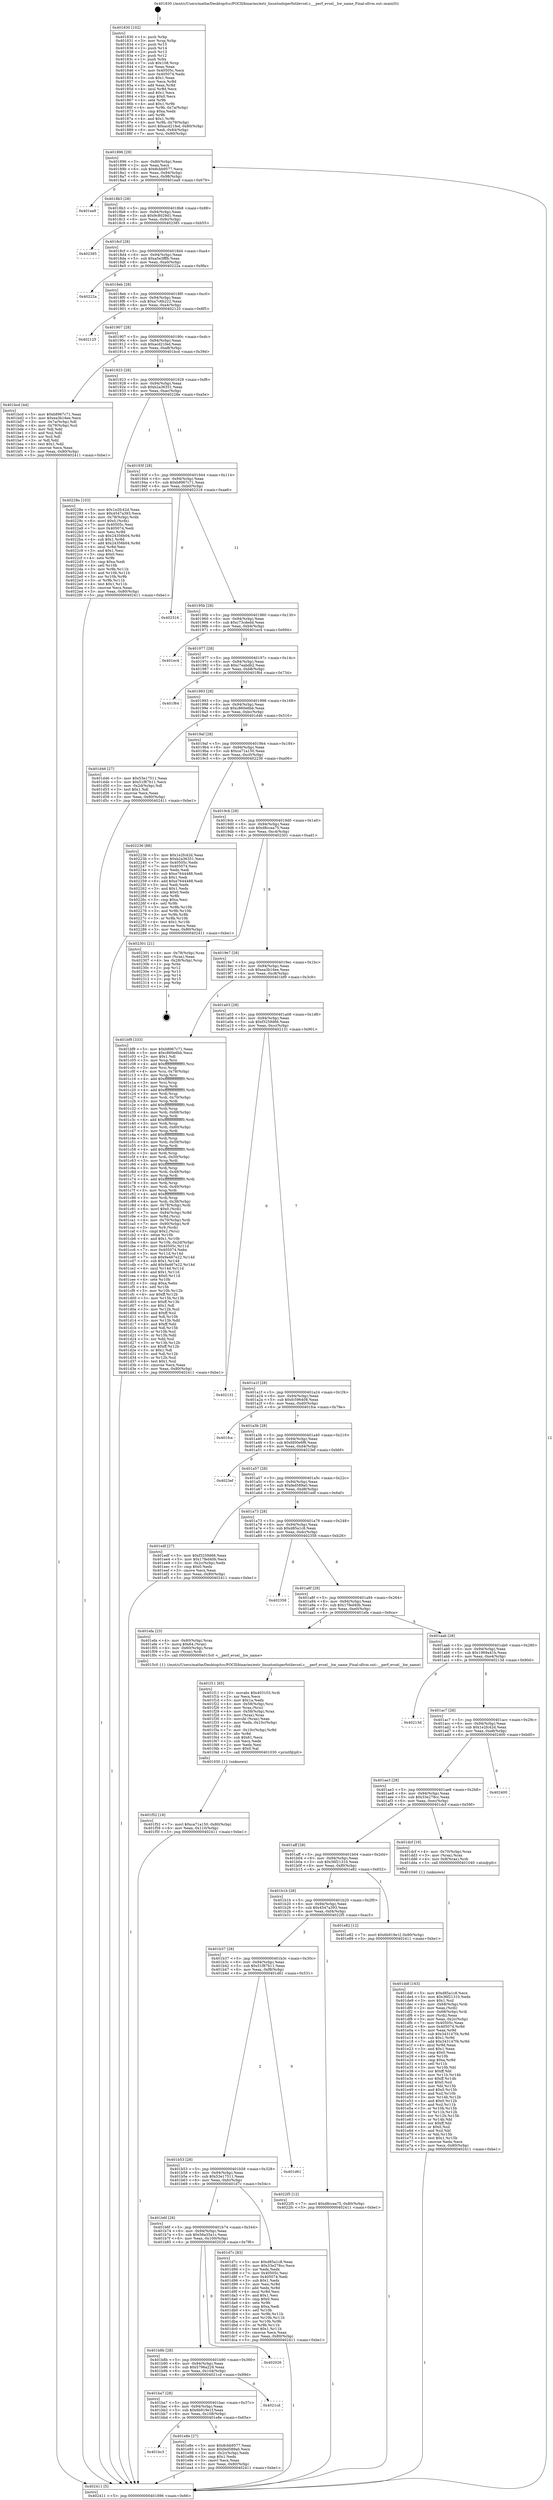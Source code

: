 digraph "0x401830" {
  label = "0x401830 (/mnt/c/Users/mathe/Desktop/tcc/POCII/binaries/extr_linuxtoolsperfutilevsel.c___perf_evsel__hw_name_Final-ollvm.out::main(0))"
  labelloc = "t"
  node[shape=record]

  Entry [label="",width=0.3,height=0.3,shape=circle,fillcolor=black,style=filled]
  "0x401896" [label="{
     0x401896 [29]\l
     | [instrs]\l
     &nbsp;&nbsp;0x401896 \<+3\>: mov -0x80(%rbp),%eax\l
     &nbsp;&nbsp;0x401899 \<+2\>: mov %eax,%ecx\l
     &nbsp;&nbsp;0x40189b \<+6\>: sub $0x8cbb9577,%ecx\l
     &nbsp;&nbsp;0x4018a1 \<+6\>: mov %eax,-0x94(%rbp)\l
     &nbsp;&nbsp;0x4018a7 \<+6\>: mov %ecx,-0x98(%rbp)\l
     &nbsp;&nbsp;0x4018ad \<+6\>: je 0000000000401ea9 \<main+0x679\>\l
  }"]
  "0x401ea9" [label="{
     0x401ea9\l
  }", style=dashed]
  "0x4018b3" [label="{
     0x4018b3 [28]\l
     | [instrs]\l
     &nbsp;&nbsp;0x4018b3 \<+5\>: jmp 00000000004018b8 \<main+0x88\>\l
     &nbsp;&nbsp;0x4018b8 \<+6\>: mov -0x94(%rbp),%eax\l
     &nbsp;&nbsp;0x4018be \<+5\>: sub $0x9c8029d1,%eax\l
     &nbsp;&nbsp;0x4018c3 \<+6\>: mov %eax,-0x9c(%rbp)\l
     &nbsp;&nbsp;0x4018c9 \<+6\>: je 0000000000402385 \<main+0xb55\>\l
  }"]
  Exit [label="",width=0.3,height=0.3,shape=circle,fillcolor=black,style=filled,peripheries=2]
  "0x402385" [label="{
     0x402385\l
  }", style=dashed]
  "0x4018cf" [label="{
     0x4018cf [28]\l
     | [instrs]\l
     &nbsp;&nbsp;0x4018cf \<+5\>: jmp 00000000004018d4 \<main+0xa4\>\l
     &nbsp;&nbsp;0x4018d4 \<+6\>: mov -0x94(%rbp),%eax\l
     &nbsp;&nbsp;0x4018da \<+5\>: sub $0xa5e3fffb,%eax\l
     &nbsp;&nbsp;0x4018df \<+6\>: mov %eax,-0xa0(%rbp)\l
     &nbsp;&nbsp;0x4018e5 \<+6\>: je 000000000040222a \<main+0x9fa\>\l
  }"]
  "0x401f52" [label="{
     0x401f52 [18]\l
     | [instrs]\l
     &nbsp;&nbsp;0x401f52 \<+7\>: movl $0xca71a150,-0x80(%rbp)\l
     &nbsp;&nbsp;0x401f59 \<+6\>: mov %eax,-0x110(%rbp)\l
     &nbsp;&nbsp;0x401f5f \<+5\>: jmp 0000000000402411 \<main+0xbe1\>\l
  }"]
  "0x40222a" [label="{
     0x40222a\l
  }", style=dashed]
  "0x4018eb" [label="{
     0x4018eb [28]\l
     | [instrs]\l
     &nbsp;&nbsp;0x4018eb \<+5\>: jmp 00000000004018f0 \<main+0xc0\>\l
     &nbsp;&nbsp;0x4018f0 \<+6\>: mov -0x94(%rbp),%eax\l
     &nbsp;&nbsp;0x4018f6 \<+5\>: sub $0xa7c6b222,%eax\l
     &nbsp;&nbsp;0x4018fb \<+6\>: mov %eax,-0xa4(%rbp)\l
     &nbsp;&nbsp;0x401901 \<+6\>: je 0000000000402125 \<main+0x8f5\>\l
  }"]
  "0x401f11" [label="{
     0x401f11 [65]\l
     | [instrs]\l
     &nbsp;&nbsp;0x401f11 \<+10\>: movabs $0x403103,%rdi\l
     &nbsp;&nbsp;0x401f1b \<+2\>: xor %ecx,%ecx\l
     &nbsp;&nbsp;0x401f1d \<+5\>: mov $0x1a,%edx\l
     &nbsp;&nbsp;0x401f22 \<+4\>: mov -0x58(%rbp),%rsi\l
     &nbsp;&nbsp;0x401f26 \<+3\>: mov %rax,(%rsi)\l
     &nbsp;&nbsp;0x401f29 \<+4\>: mov -0x58(%rbp),%rax\l
     &nbsp;&nbsp;0x401f2d \<+3\>: mov (%rax),%rax\l
     &nbsp;&nbsp;0x401f30 \<+3\>: movsbl (%rax),%eax\l
     &nbsp;&nbsp;0x401f33 \<+6\>: mov %edx,-0x10c(%rbp)\l
     &nbsp;&nbsp;0x401f39 \<+1\>: cltd\l
     &nbsp;&nbsp;0x401f3a \<+7\>: mov -0x10c(%rbp),%r8d\l
     &nbsp;&nbsp;0x401f41 \<+3\>: idiv %r8d\l
     &nbsp;&nbsp;0x401f44 \<+3\>: sub $0x61,%ecx\l
     &nbsp;&nbsp;0x401f47 \<+2\>: sub %ecx,%edx\l
     &nbsp;&nbsp;0x401f49 \<+2\>: mov %edx,%esi\l
     &nbsp;&nbsp;0x401f4b \<+2\>: mov $0x0,%al\l
     &nbsp;&nbsp;0x401f4d \<+5\>: call 0000000000401030 \<printf@plt\>\l
     | [calls]\l
     &nbsp;&nbsp;0x401030 \{1\} (unknown)\l
  }"]
  "0x402125" [label="{
     0x402125\l
  }", style=dashed]
  "0x401907" [label="{
     0x401907 [28]\l
     | [instrs]\l
     &nbsp;&nbsp;0x401907 \<+5\>: jmp 000000000040190c \<main+0xdc\>\l
     &nbsp;&nbsp;0x40190c \<+6\>: mov -0x94(%rbp),%eax\l
     &nbsp;&nbsp;0x401912 \<+5\>: sub $0xacd21fed,%eax\l
     &nbsp;&nbsp;0x401917 \<+6\>: mov %eax,-0xa8(%rbp)\l
     &nbsp;&nbsp;0x40191d \<+6\>: je 0000000000401bcd \<main+0x39d\>\l
  }"]
  "0x401bc3" [label="{
     0x401bc3\l
  }", style=dashed]
  "0x401bcd" [label="{
     0x401bcd [44]\l
     | [instrs]\l
     &nbsp;&nbsp;0x401bcd \<+5\>: mov $0xb8967c71,%eax\l
     &nbsp;&nbsp;0x401bd2 \<+5\>: mov $0xea3b16ee,%ecx\l
     &nbsp;&nbsp;0x401bd7 \<+3\>: mov -0x7a(%rbp),%dl\l
     &nbsp;&nbsp;0x401bda \<+4\>: mov -0x79(%rbp),%sil\l
     &nbsp;&nbsp;0x401bde \<+3\>: mov %dl,%dil\l
     &nbsp;&nbsp;0x401be1 \<+3\>: and %sil,%dil\l
     &nbsp;&nbsp;0x401be4 \<+3\>: xor %sil,%dl\l
     &nbsp;&nbsp;0x401be7 \<+3\>: or %dl,%dil\l
     &nbsp;&nbsp;0x401bea \<+4\>: test $0x1,%dil\l
     &nbsp;&nbsp;0x401bee \<+3\>: cmovne %ecx,%eax\l
     &nbsp;&nbsp;0x401bf1 \<+3\>: mov %eax,-0x80(%rbp)\l
     &nbsp;&nbsp;0x401bf4 \<+5\>: jmp 0000000000402411 \<main+0xbe1\>\l
  }"]
  "0x401923" [label="{
     0x401923 [28]\l
     | [instrs]\l
     &nbsp;&nbsp;0x401923 \<+5\>: jmp 0000000000401928 \<main+0xf8\>\l
     &nbsp;&nbsp;0x401928 \<+6\>: mov -0x94(%rbp),%eax\l
     &nbsp;&nbsp;0x40192e \<+5\>: sub $0xb2a36351,%eax\l
     &nbsp;&nbsp;0x401933 \<+6\>: mov %eax,-0xac(%rbp)\l
     &nbsp;&nbsp;0x401939 \<+6\>: je 000000000040228e \<main+0xa5e\>\l
  }"]
  "0x402411" [label="{
     0x402411 [5]\l
     | [instrs]\l
     &nbsp;&nbsp;0x402411 \<+5\>: jmp 0000000000401896 \<main+0x66\>\l
  }"]
  "0x401830" [label="{
     0x401830 [102]\l
     | [instrs]\l
     &nbsp;&nbsp;0x401830 \<+1\>: push %rbp\l
     &nbsp;&nbsp;0x401831 \<+3\>: mov %rsp,%rbp\l
     &nbsp;&nbsp;0x401834 \<+2\>: push %r15\l
     &nbsp;&nbsp;0x401836 \<+2\>: push %r14\l
     &nbsp;&nbsp;0x401838 \<+2\>: push %r13\l
     &nbsp;&nbsp;0x40183a \<+2\>: push %r12\l
     &nbsp;&nbsp;0x40183c \<+1\>: push %rbx\l
     &nbsp;&nbsp;0x40183d \<+7\>: sub $0x108,%rsp\l
     &nbsp;&nbsp;0x401844 \<+2\>: xor %eax,%eax\l
     &nbsp;&nbsp;0x401846 \<+7\>: mov 0x40505c,%ecx\l
     &nbsp;&nbsp;0x40184d \<+7\>: mov 0x405074,%edx\l
     &nbsp;&nbsp;0x401854 \<+3\>: sub $0x1,%eax\l
     &nbsp;&nbsp;0x401857 \<+3\>: mov %ecx,%r8d\l
     &nbsp;&nbsp;0x40185a \<+3\>: add %eax,%r8d\l
     &nbsp;&nbsp;0x40185d \<+4\>: imul %r8d,%ecx\l
     &nbsp;&nbsp;0x401861 \<+3\>: and $0x1,%ecx\l
     &nbsp;&nbsp;0x401864 \<+3\>: cmp $0x0,%ecx\l
     &nbsp;&nbsp;0x401867 \<+4\>: sete %r9b\l
     &nbsp;&nbsp;0x40186b \<+4\>: and $0x1,%r9b\l
     &nbsp;&nbsp;0x40186f \<+4\>: mov %r9b,-0x7a(%rbp)\l
     &nbsp;&nbsp;0x401873 \<+3\>: cmp $0xa,%edx\l
     &nbsp;&nbsp;0x401876 \<+4\>: setl %r9b\l
     &nbsp;&nbsp;0x40187a \<+4\>: and $0x1,%r9b\l
     &nbsp;&nbsp;0x40187e \<+4\>: mov %r9b,-0x79(%rbp)\l
     &nbsp;&nbsp;0x401882 \<+7\>: movl $0xacd21fed,-0x80(%rbp)\l
     &nbsp;&nbsp;0x401889 \<+6\>: mov %edi,-0x84(%rbp)\l
     &nbsp;&nbsp;0x40188f \<+7\>: mov %rsi,-0x90(%rbp)\l
  }"]
  "0x401e8e" [label="{
     0x401e8e [27]\l
     | [instrs]\l
     &nbsp;&nbsp;0x401e8e \<+5\>: mov $0x8cbb9577,%eax\l
     &nbsp;&nbsp;0x401e93 \<+5\>: mov $0xfed589a0,%ecx\l
     &nbsp;&nbsp;0x401e98 \<+3\>: mov -0x2c(%rbp),%edx\l
     &nbsp;&nbsp;0x401e9b \<+3\>: cmp $0x1,%edx\l
     &nbsp;&nbsp;0x401e9e \<+3\>: cmovl %ecx,%eax\l
     &nbsp;&nbsp;0x401ea1 \<+3\>: mov %eax,-0x80(%rbp)\l
     &nbsp;&nbsp;0x401ea4 \<+5\>: jmp 0000000000402411 \<main+0xbe1\>\l
  }"]
  "0x40228e" [label="{
     0x40228e [103]\l
     | [instrs]\l
     &nbsp;&nbsp;0x40228e \<+5\>: mov $0x1e2fc42d,%eax\l
     &nbsp;&nbsp;0x402293 \<+5\>: mov $0x4547a393,%ecx\l
     &nbsp;&nbsp;0x402298 \<+4\>: mov -0x78(%rbp),%rdx\l
     &nbsp;&nbsp;0x40229c \<+6\>: movl $0x0,(%rdx)\l
     &nbsp;&nbsp;0x4022a2 \<+7\>: mov 0x40505c,%esi\l
     &nbsp;&nbsp;0x4022a9 \<+7\>: mov 0x405074,%edi\l
     &nbsp;&nbsp;0x4022b0 \<+3\>: mov %esi,%r8d\l
     &nbsp;&nbsp;0x4022b3 \<+7\>: sub $0x24356b04,%r8d\l
     &nbsp;&nbsp;0x4022ba \<+4\>: sub $0x1,%r8d\l
     &nbsp;&nbsp;0x4022be \<+7\>: add $0x24356b04,%r8d\l
     &nbsp;&nbsp;0x4022c5 \<+4\>: imul %r8d,%esi\l
     &nbsp;&nbsp;0x4022c9 \<+3\>: and $0x1,%esi\l
     &nbsp;&nbsp;0x4022cc \<+3\>: cmp $0x0,%esi\l
     &nbsp;&nbsp;0x4022cf \<+4\>: sete %r9b\l
     &nbsp;&nbsp;0x4022d3 \<+3\>: cmp $0xa,%edi\l
     &nbsp;&nbsp;0x4022d6 \<+4\>: setl %r10b\l
     &nbsp;&nbsp;0x4022da \<+3\>: mov %r9b,%r11b\l
     &nbsp;&nbsp;0x4022dd \<+3\>: and %r10b,%r11b\l
     &nbsp;&nbsp;0x4022e0 \<+3\>: xor %r10b,%r9b\l
     &nbsp;&nbsp;0x4022e3 \<+3\>: or %r9b,%r11b\l
     &nbsp;&nbsp;0x4022e6 \<+4\>: test $0x1,%r11b\l
     &nbsp;&nbsp;0x4022ea \<+3\>: cmovne %ecx,%eax\l
     &nbsp;&nbsp;0x4022ed \<+3\>: mov %eax,-0x80(%rbp)\l
     &nbsp;&nbsp;0x4022f0 \<+5\>: jmp 0000000000402411 \<main+0xbe1\>\l
  }"]
  "0x40193f" [label="{
     0x40193f [28]\l
     | [instrs]\l
     &nbsp;&nbsp;0x40193f \<+5\>: jmp 0000000000401944 \<main+0x114\>\l
     &nbsp;&nbsp;0x401944 \<+6\>: mov -0x94(%rbp),%eax\l
     &nbsp;&nbsp;0x40194a \<+5\>: sub $0xb8967c71,%eax\l
     &nbsp;&nbsp;0x40194f \<+6\>: mov %eax,-0xb0(%rbp)\l
     &nbsp;&nbsp;0x401955 \<+6\>: je 0000000000402316 \<main+0xae6\>\l
  }"]
  "0x401ba7" [label="{
     0x401ba7 [28]\l
     | [instrs]\l
     &nbsp;&nbsp;0x401ba7 \<+5\>: jmp 0000000000401bac \<main+0x37c\>\l
     &nbsp;&nbsp;0x401bac \<+6\>: mov -0x94(%rbp),%eax\l
     &nbsp;&nbsp;0x401bb2 \<+5\>: sub $0x6b919e1f,%eax\l
     &nbsp;&nbsp;0x401bb7 \<+6\>: mov %eax,-0x108(%rbp)\l
     &nbsp;&nbsp;0x401bbd \<+6\>: je 0000000000401e8e \<main+0x65e\>\l
  }"]
  "0x402316" [label="{
     0x402316\l
  }", style=dashed]
  "0x40195b" [label="{
     0x40195b [28]\l
     | [instrs]\l
     &nbsp;&nbsp;0x40195b \<+5\>: jmp 0000000000401960 \<main+0x130\>\l
     &nbsp;&nbsp;0x401960 \<+6\>: mov -0x94(%rbp),%eax\l
     &nbsp;&nbsp;0x401966 \<+5\>: sub $0xc73cdedd,%eax\l
     &nbsp;&nbsp;0x40196b \<+6\>: mov %eax,-0xb4(%rbp)\l
     &nbsp;&nbsp;0x401971 \<+6\>: je 0000000000401ec4 \<main+0x694\>\l
  }"]
  "0x4021cd" [label="{
     0x4021cd\l
  }", style=dashed]
  "0x401ec4" [label="{
     0x401ec4\l
  }", style=dashed]
  "0x401977" [label="{
     0x401977 [28]\l
     | [instrs]\l
     &nbsp;&nbsp;0x401977 \<+5\>: jmp 000000000040197c \<main+0x14c\>\l
     &nbsp;&nbsp;0x40197c \<+6\>: mov -0x94(%rbp),%eax\l
     &nbsp;&nbsp;0x401982 \<+5\>: sub $0xc7eabdb2,%eax\l
     &nbsp;&nbsp;0x401987 \<+6\>: mov %eax,-0xb8(%rbp)\l
     &nbsp;&nbsp;0x40198d \<+6\>: je 0000000000401f64 \<main+0x734\>\l
  }"]
  "0x401b8b" [label="{
     0x401b8b [28]\l
     | [instrs]\l
     &nbsp;&nbsp;0x401b8b \<+5\>: jmp 0000000000401b90 \<main+0x360\>\l
     &nbsp;&nbsp;0x401b90 \<+6\>: mov -0x94(%rbp),%eax\l
     &nbsp;&nbsp;0x401b96 \<+5\>: sub $0x5796a229,%eax\l
     &nbsp;&nbsp;0x401b9b \<+6\>: mov %eax,-0x104(%rbp)\l
     &nbsp;&nbsp;0x401ba1 \<+6\>: je 00000000004021cd \<main+0x99d\>\l
  }"]
  "0x401f64" [label="{
     0x401f64\l
  }", style=dashed]
  "0x401993" [label="{
     0x401993 [28]\l
     | [instrs]\l
     &nbsp;&nbsp;0x401993 \<+5\>: jmp 0000000000401998 \<main+0x168\>\l
     &nbsp;&nbsp;0x401998 \<+6\>: mov -0x94(%rbp),%eax\l
     &nbsp;&nbsp;0x40199e \<+5\>: sub $0xc860e6bb,%eax\l
     &nbsp;&nbsp;0x4019a3 \<+6\>: mov %eax,-0xbc(%rbp)\l
     &nbsp;&nbsp;0x4019a9 \<+6\>: je 0000000000401d46 \<main+0x516\>\l
  }"]
  "0x402026" [label="{
     0x402026\l
  }", style=dashed]
  "0x401d46" [label="{
     0x401d46 [27]\l
     | [instrs]\l
     &nbsp;&nbsp;0x401d46 \<+5\>: mov $0x53e17511,%eax\l
     &nbsp;&nbsp;0x401d4b \<+5\>: mov $0x51f87b11,%ecx\l
     &nbsp;&nbsp;0x401d50 \<+3\>: mov -0x2d(%rbp),%dl\l
     &nbsp;&nbsp;0x401d53 \<+3\>: test $0x1,%dl\l
     &nbsp;&nbsp;0x401d56 \<+3\>: cmovne %ecx,%eax\l
     &nbsp;&nbsp;0x401d59 \<+3\>: mov %eax,-0x80(%rbp)\l
     &nbsp;&nbsp;0x401d5c \<+5\>: jmp 0000000000402411 \<main+0xbe1\>\l
  }"]
  "0x4019af" [label="{
     0x4019af [28]\l
     | [instrs]\l
     &nbsp;&nbsp;0x4019af \<+5\>: jmp 00000000004019b4 \<main+0x184\>\l
     &nbsp;&nbsp;0x4019b4 \<+6\>: mov -0x94(%rbp),%eax\l
     &nbsp;&nbsp;0x4019ba \<+5\>: sub $0xca71a150,%eax\l
     &nbsp;&nbsp;0x4019bf \<+6\>: mov %eax,-0xc0(%rbp)\l
     &nbsp;&nbsp;0x4019c5 \<+6\>: je 0000000000402236 \<main+0xa06\>\l
  }"]
  "0x401ddf" [label="{
     0x401ddf [163]\l
     | [instrs]\l
     &nbsp;&nbsp;0x401ddf \<+5\>: mov $0xd85a1c8,%ecx\l
     &nbsp;&nbsp;0x401de4 \<+5\>: mov $0x36f21310,%edx\l
     &nbsp;&nbsp;0x401de9 \<+3\>: mov $0x1,%sil\l
     &nbsp;&nbsp;0x401dec \<+4\>: mov -0x68(%rbp),%rdi\l
     &nbsp;&nbsp;0x401df0 \<+2\>: mov %eax,(%rdi)\l
     &nbsp;&nbsp;0x401df2 \<+4\>: mov -0x68(%rbp),%rdi\l
     &nbsp;&nbsp;0x401df6 \<+2\>: mov (%rdi),%eax\l
     &nbsp;&nbsp;0x401df8 \<+3\>: mov %eax,-0x2c(%rbp)\l
     &nbsp;&nbsp;0x401dfb \<+7\>: mov 0x40505c,%eax\l
     &nbsp;&nbsp;0x401e02 \<+8\>: mov 0x405074,%r8d\l
     &nbsp;&nbsp;0x401e0a \<+3\>: mov %eax,%r9d\l
     &nbsp;&nbsp;0x401e0d \<+7\>: sub $0x343147f4,%r9d\l
     &nbsp;&nbsp;0x401e14 \<+4\>: sub $0x1,%r9d\l
     &nbsp;&nbsp;0x401e18 \<+7\>: add $0x343147f4,%r9d\l
     &nbsp;&nbsp;0x401e1f \<+4\>: imul %r9d,%eax\l
     &nbsp;&nbsp;0x401e23 \<+3\>: and $0x1,%eax\l
     &nbsp;&nbsp;0x401e26 \<+3\>: cmp $0x0,%eax\l
     &nbsp;&nbsp;0x401e29 \<+4\>: sete %r10b\l
     &nbsp;&nbsp;0x401e2d \<+4\>: cmp $0xa,%r8d\l
     &nbsp;&nbsp;0x401e31 \<+4\>: setl %r11b\l
     &nbsp;&nbsp;0x401e35 \<+3\>: mov %r10b,%bl\l
     &nbsp;&nbsp;0x401e38 \<+3\>: xor $0xff,%bl\l
     &nbsp;&nbsp;0x401e3b \<+3\>: mov %r11b,%r14b\l
     &nbsp;&nbsp;0x401e3e \<+4\>: xor $0xff,%r14b\l
     &nbsp;&nbsp;0x401e42 \<+4\>: xor $0x0,%sil\l
     &nbsp;&nbsp;0x401e46 \<+3\>: mov %bl,%r15b\l
     &nbsp;&nbsp;0x401e49 \<+4\>: and $0x0,%r15b\l
     &nbsp;&nbsp;0x401e4d \<+3\>: and %sil,%r10b\l
     &nbsp;&nbsp;0x401e50 \<+3\>: mov %r14b,%r12b\l
     &nbsp;&nbsp;0x401e53 \<+4\>: and $0x0,%r12b\l
     &nbsp;&nbsp;0x401e57 \<+3\>: and %sil,%r11b\l
     &nbsp;&nbsp;0x401e5a \<+3\>: or %r10b,%r15b\l
     &nbsp;&nbsp;0x401e5d \<+3\>: or %r11b,%r12b\l
     &nbsp;&nbsp;0x401e60 \<+3\>: xor %r12b,%r15b\l
     &nbsp;&nbsp;0x401e63 \<+3\>: or %r14b,%bl\l
     &nbsp;&nbsp;0x401e66 \<+3\>: xor $0xff,%bl\l
     &nbsp;&nbsp;0x401e69 \<+4\>: or $0x0,%sil\l
     &nbsp;&nbsp;0x401e6d \<+3\>: and %sil,%bl\l
     &nbsp;&nbsp;0x401e70 \<+3\>: or %bl,%r15b\l
     &nbsp;&nbsp;0x401e73 \<+4\>: test $0x1,%r15b\l
     &nbsp;&nbsp;0x401e77 \<+3\>: cmovne %edx,%ecx\l
     &nbsp;&nbsp;0x401e7a \<+3\>: mov %ecx,-0x80(%rbp)\l
     &nbsp;&nbsp;0x401e7d \<+5\>: jmp 0000000000402411 \<main+0xbe1\>\l
  }"]
  "0x402236" [label="{
     0x402236 [88]\l
     | [instrs]\l
     &nbsp;&nbsp;0x402236 \<+5\>: mov $0x1e2fc42d,%eax\l
     &nbsp;&nbsp;0x40223b \<+5\>: mov $0xb2a36351,%ecx\l
     &nbsp;&nbsp;0x402240 \<+7\>: mov 0x40505c,%edx\l
     &nbsp;&nbsp;0x402247 \<+7\>: mov 0x405074,%esi\l
     &nbsp;&nbsp;0x40224e \<+2\>: mov %edx,%edi\l
     &nbsp;&nbsp;0x402250 \<+6\>: sub $0xe7644488,%edi\l
     &nbsp;&nbsp;0x402256 \<+3\>: sub $0x1,%edi\l
     &nbsp;&nbsp;0x402259 \<+6\>: add $0xe7644488,%edi\l
     &nbsp;&nbsp;0x40225f \<+3\>: imul %edi,%edx\l
     &nbsp;&nbsp;0x402262 \<+3\>: and $0x1,%edx\l
     &nbsp;&nbsp;0x402265 \<+3\>: cmp $0x0,%edx\l
     &nbsp;&nbsp;0x402268 \<+4\>: sete %r8b\l
     &nbsp;&nbsp;0x40226c \<+3\>: cmp $0xa,%esi\l
     &nbsp;&nbsp;0x40226f \<+4\>: setl %r9b\l
     &nbsp;&nbsp;0x402273 \<+3\>: mov %r8b,%r10b\l
     &nbsp;&nbsp;0x402276 \<+3\>: and %r9b,%r10b\l
     &nbsp;&nbsp;0x402279 \<+3\>: xor %r9b,%r8b\l
     &nbsp;&nbsp;0x40227c \<+3\>: or %r8b,%r10b\l
     &nbsp;&nbsp;0x40227f \<+4\>: test $0x1,%r10b\l
     &nbsp;&nbsp;0x402283 \<+3\>: cmovne %ecx,%eax\l
     &nbsp;&nbsp;0x402286 \<+3\>: mov %eax,-0x80(%rbp)\l
     &nbsp;&nbsp;0x402289 \<+5\>: jmp 0000000000402411 \<main+0xbe1\>\l
  }"]
  "0x4019cb" [label="{
     0x4019cb [28]\l
     | [instrs]\l
     &nbsp;&nbsp;0x4019cb \<+5\>: jmp 00000000004019d0 \<main+0x1a0\>\l
     &nbsp;&nbsp;0x4019d0 \<+6\>: mov -0x94(%rbp),%eax\l
     &nbsp;&nbsp;0x4019d6 \<+5\>: sub $0xd8ccea75,%eax\l
     &nbsp;&nbsp;0x4019db \<+6\>: mov %eax,-0xc4(%rbp)\l
     &nbsp;&nbsp;0x4019e1 \<+6\>: je 0000000000402301 \<main+0xad1\>\l
  }"]
  "0x401b6f" [label="{
     0x401b6f [28]\l
     | [instrs]\l
     &nbsp;&nbsp;0x401b6f \<+5\>: jmp 0000000000401b74 \<main+0x344\>\l
     &nbsp;&nbsp;0x401b74 \<+6\>: mov -0x94(%rbp),%eax\l
     &nbsp;&nbsp;0x401b7a \<+5\>: sub $0x56a35a1c,%eax\l
     &nbsp;&nbsp;0x401b7f \<+6\>: mov %eax,-0x100(%rbp)\l
     &nbsp;&nbsp;0x401b85 \<+6\>: je 0000000000402026 \<main+0x7f6\>\l
  }"]
  "0x402301" [label="{
     0x402301 [21]\l
     | [instrs]\l
     &nbsp;&nbsp;0x402301 \<+4\>: mov -0x78(%rbp),%rax\l
     &nbsp;&nbsp;0x402305 \<+2\>: mov (%rax),%eax\l
     &nbsp;&nbsp;0x402307 \<+4\>: lea -0x28(%rbp),%rsp\l
     &nbsp;&nbsp;0x40230b \<+1\>: pop %rbx\l
     &nbsp;&nbsp;0x40230c \<+2\>: pop %r12\l
     &nbsp;&nbsp;0x40230e \<+2\>: pop %r13\l
     &nbsp;&nbsp;0x402310 \<+2\>: pop %r14\l
     &nbsp;&nbsp;0x402312 \<+2\>: pop %r15\l
     &nbsp;&nbsp;0x402314 \<+1\>: pop %rbp\l
     &nbsp;&nbsp;0x402315 \<+1\>: ret\l
  }"]
  "0x4019e7" [label="{
     0x4019e7 [28]\l
     | [instrs]\l
     &nbsp;&nbsp;0x4019e7 \<+5\>: jmp 00000000004019ec \<main+0x1bc\>\l
     &nbsp;&nbsp;0x4019ec \<+6\>: mov -0x94(%rbp),%eax\l
     &nbsp;&nbsp;0x4019f2 \<+5\>: sub $0xea3b16ee,%eax\l
     &nbsp;&nbsp;0x4019f7 \<+6\>: mov %eax,-0xc8(%rbp)\l
     &nbsp;&nbsp;0x4019fd \<+6\>: je 0000000000401bf9 \<main+0x3c9\>\l
  }"]
  "0x401d7c" [label="{
     0x401d7c [83]\l
     | [instrs]\l
     &nbsp;&nbsp;0x401d7c \<+5\>: mov $0xd85a1c8,%eax\l
     &nbsp;&nbsp;0x401d81 \<+5\>: mov $0x33e278cc,%ecx\l
     &nbsp;&nbsp;0x401d86 \<+2\>: xor %edx,%edx\l
     &nbsp;&nbsp;0x401d88 \<+7\>: mov 0x40505c,%esi\l
     &nbsp;&nbsp;0x401d8f \<+7\>: mov 0x405074,%edi\l
     &nbsp;&nbsp;0x401d96 \<+3\>: sub $0x1,%edx\l
     &nbsp;&nbsp;0x401d99 \<+3\>: mov %esi,%r8d\l
     &nbsp;&nbsp;0x401d9c \<+3\>: add %edx,%r8d\l
     &nbsp;&nbsp;0x401d9f \<+4\>: imul %r8d,%esi\l
     &nbsp;&nbsp;0x401da3 \<+3\>: and $0x1,%esi\l
     &nbsp;&nbsp;0x401da6 \<+3\>: cmp $0x0,%esi\l
     &nbsp;&nbsp;0x401da9 \<+4\>: sete %r9b\l
     &nbsp;&nbsp;0x401dad \<+3\>: cmp $0xa,%edi\l
     &nbsp;&nbsp;0x401db0 \<+4\>: setl %r10b\l
     &nbsp;&nbsp;0x401db4 \<+3\>: mov %r9b,%r11b\l
     &nbsp;&nbsp;0x401db7 \<+3\>: and %r10b,%r11b\l
     &nbsp;&nbsp;0x401dba \<+3\>: xor %r10b,%r9b\l
     &nbsp;&nbsp;0x401dbd \<+3\>: or %r9b,%r11b\l
     &nbsp;&nbsp;0x401dc0 \<+4\>: test $0x1,%r11b\l
     &nbsp;&nbsp;0x401dc4 \<+3\>: cmovne %ecx,%eax\l
     &nbsp;&nbsp;0x401dc7 \<+3\>: mov %eax,-0x80(%rbp)\l
     &nbsp;&nbsp;0x401dca \<+5\>: jmp 0000000000402411 \<main+0xbe1\>\l
  }"]
  "0x401bf9" [label="{
     0x401bf9 [333]\l
     | [instrs]\l
     &nbsp;&nbsp;0x401bf9 \<+5\>: mov $0xb8967c71,%eax\l
     &nbsp;&nbsp;0x401bfe \<+5\>: mov $0xc860e6bb,%ecx\l
     &nbsp;&nbsp;0x401c03 \<+2\>: mov $0x1,%dl\l
     &nbsp;&nbsp;0x401c05 \<+3\>: mov %rsp,%rsi\l
     &nbsp;&nbsp;0x401c08 \<+4\>: add $0xfffffffffffffff0,%rsi\l
     &nbsp;&nbsp;0x401c0c \<+3\>: mov %rsi,%rsp\l
     &nbsp;&nbsp;0x401c0f \<+4\>: mov %rsi,-0x78(%rbp)\l
     &nbsp;&nbsp;0x401c13 \<+3\>: mov %rsp,%rsi\l
     &nbsp;&nbsp;0x401c16 \<+4\>: add $0xfffffffffffffff0,%rsi\l
     &nbsp;&nbsp;0x401c1a \<+3\>: mov %rsi,%rsp\l
     &nbsp;&nbsp;0x401c1d \<+3\>: mov %rsp,%rdi\l
     &nbsp;&nbsp;0x401c20 \<+4\>: add $0xfffffffffffffff0,%rdi\l
     &nbsp;&nbsp;0x401c24 \<+3\>: mov %rdi,%rsp\l
     &nbsp;&nbsp;0x401c27 \<+4\>: mov %rdi,-0x70(%rbp)\l
     &nbsp;&nbsp;0x401c2b \<+3\>: mov %rsp,%rdi\l
     &nbsp;&nbsp;0x401c2e \<+4\>: add $0xfffffffffffffff0,%rdi\l
     &nbsp;&nbsp;0x401c32 \<+3\>: mov %rdi,%rsp\l
     &nbsp;&nbsp;0x401c35 \<+4\>: mov %rdi,-0x68(%rbp)\l
     &nbsp;&nbsp;0x401c39 \<+3\>: mov %rsp,%rdi\l
     &nbsp;&nbsp;0x401c3c \<+4\>: add $0xfffffffffffffff0,%rdi\l
     &nbsp;&nbsp;0x401c40 \<+3\>: mov %rdi,%rsp\l
     &nbsp;&nbsp;0x401c43 \<+4\>: mov %rdi,-0x60(%rbp)\l
     &nbsp;&nbsp;0x401c47 \<+3\>: mov %rsp,%rdi\l
     &nbsp;&nbsp;0x401c4a \<+4\>: add $0xfffffffffffffff0,%rdi\l
     &nbsp;&nbsp;0x401c4e \<+3\>: mov %rdi,%rsp\l
     &nbsp;&nbsp;0x401c51 \<+4\>: mov %rdi,-0x58(%rbp)\l
     &nbsp;&nbsp;0x401c55 \<+3\>: mov %rsp,%rdi\l
     &nbsp;&nbsp;0x401c58 \<+4\>: add $0xfffffffffffffff0,%rdi\l
     &nbsp;&nbsp;0x401c5c \<+3\>: mov %rdi,%rsp\l
     &nbsp;&nbsp;0x401c5f \<+4\>: mov %rdi,-0x50(%rbp)\l
     &nbsp;&nbsp;0x401c63 \<+3\>: mov %rsp,%rdi\l
     &nbsp;&nbsp;0x401c66 \<+4\>: add $0xfffffffffffffff0,%rdi\l
     &nbsp;&nbsp;0x401c6a \<+3\>: mov %rdi,%rsp\l
     &nbsp;&nbsp;0x401c6d \<+4\>: mov %rdi,-0x48(%rbp)\l
     &nbsp;&nbsp;0x401c71 \<+3\>: mov %rsp,%rdi\l
     &nbsp;&nbsp;0x401c74 \<+4\>: add $0xfffffffffffffff0,%rdi\l
     &nbsp;&nbsp;0x401c78 \<+3\>: mov %rdi,%rsp\l
     &nbsp;&nbsp;0x401c7b \<+4\>: mov %rdi,-0x40(%rbp)\l
     &nbsp;&nbsp;0x401c7f \<+3\>: mov %rsp,%rdi\l
     &nbsp;&nbsp;0x401c82 \<+4\>: add $0xfffffffffffffff0,%rdi\l
     &nbsp;&nbsp;0x401c86 \<+3\>: mov %rdi,%rsp\l
     &nbsp;&nbsp;0x401c89 \<+4\>: mov %rdi,-0x38(%rbp)\l
     &nbsp;&nbsp;0x401c8d \<+4\>: mov -0x78(%rbp),%rdi\l
     &nbsp;&nbsp;0x401c91 \<+6\>: movl $0x0,(%rdi)\l
     &nbsp;&nbsp;0x401c97 \<+7\>: mov -0x84(%rbp),%r8d\l
     &nbsp;&nbsp;0x401c9e \<+3\>: mov %r8d,(%rsi)\l
     &nbsp;&nbsp;0x401ca1 \<+4\>: mov -0x70(%rbp),%rdi\l
     &nbsp;&nbsp;0x401ca5 \<+7\>: mov -0x90(%rbp),%r9\l
     &nbsp;&nbsp;0x401cac \<+3\>: mov %r9,(%rdi)\l
     &nbsp;&nbsp;0x401caf \<+3\>: cmpl $0x2,(%rsi)\l
     &nbsp;&nbsp;0x401cb2 \<+4\>: setne %r10b\l
     &nbsp;&nbsp;0x401cb6 \<+4\>: and $0x1,%r10b\l
     &nbsp;&nbsp;0x401cba \<+4\>: mov %r10b,-0x2d(%rbp)\l
     &nbsp;&nbsp;0x401cbe \<+8\>: mov 0x40505c,%r11d\l
     &nbsp;&nbsp;0x401cc6 \<+7\>: mov 0x405074,%ebx\l
     &nbsp;&nbsp;0x401ccd \<+3\>: mov %r11d,%r14d\l
     &nbsp;&nbsp;0x401cd0 \<+7\>: sub $0x9a467e22,%r14d\l
     &nbsp;&nbsp;0x401cd7 \<+4\>: sub $0x1,%r14d\l
     &nbsp;&nbsp;0x401cdb \<+7\>: add $0x9a467e22,%r14d\l
     &nbsp;&nbsp;0x401ce2 \<+4\>: imul %r14d,%r11d\l
     &nbsp;&nbsp;0x401ce6 \<+4\>: and $0x1,%r11d\l
     &nbsp;&nbsp;0x401cea \<+4\>: cmp $0x0,%r11d\l
     &nbsp;&nbsp;0x401cee \<+4\>: sete %r10b\l
     &nbsp;&nbsp;0x401cf2 \<+3\>: cmp $0xa,%ebx\l
     &nbsp;&nbsp;0x401cf5 \<+4\>: setl %r15b\l
     &nbsp;&nbsp;0x401cf9 \<+3\>: mov %r10b,%r12b\l
     &nbsp;&nbsp;0x401cfc \<+4\>: xor $0xff,%r12b\l
     &nbsp;&nbsp;0x401d00 \<+3\>: mov %r15b,%r13b\l
     &nbsp;&nbsp;0x401d03 \<+4\>: xor $0xff,%r13b\l
     &nbsp;&nbsp;0x401d07 \<+3\>: xor $0x1,%dl\l
     &nbsp;&nbsp;0x401d0a \<+3\>: mov %r12b,%sil\l
     &nbsp;&nbsp;0x401d0d \<+4\>: and $0xff,%sil\l
     &nbsp;&nbsp;0x401d11 \<+3\>: and %dl,%r10b\l
     &nbsp;&nbsp;0x401d14 \<+3\>: mov %r13b,%dil\l
     &nbsp;&nbsp;0x401d17 \<+4\>: and $0xff,%dil\l
     &nbsp;&nbsp;0x401d1b \<+3\>: and %dl,%r15b\l
     &nbsp;&nbsp;0x401d1e \<+3\>: or %r10b,%sil\l
     &nbsp;&nbsp;0x401d21 \<+3\>: or %r15b,%dil\l
     &nbsp;&nbsp;0x401d24 \<+3\>: xor %dil,%sil\l
     &nbsp;&nbsp;0x401d27 \<+3\>: or %r13b,%r12b\l
     &nbsp;&nbsp;0x401d2a \<+4\>: xor $0xff,%r12b\l
     &nbsp;&nbsp;0x401d2e \<+3\>: or $0x1,%dl\l
     &nbsp;&nbsp;0x401d31 \<+3\>: and %dl,%r12b\l
     &nbsp;&nbsp;0x401d34 \<+3\>: or %r12b,%sil\l
     &nbsp;&nbsp;0x401d37 \<+4\>: test $0x1,%sil\l
     &nbsp;&nbsp;0x401d3b \<+3\>: cmovne %ecx,%eax\l
     &nbsp;&nbsp;0x401d3e \<+3\>: mov %eax,-0x80(%rbp)\l
     &nbsp;&nbsp;0x401d41 \<+5\>: jmp 0000000000402411 \<main+0xbe1\>\l
  }"]
  "0x401a03" [label="{
     0x401a03 [28]\l
     | [instrs]\l
     &nbsp;&nbsp;0x401a03 \<+5\>: jmp 0000000000401a08 \<main+0x1d8\>\l
     &nbsp;&nbsp;0x401a08 \<+6\>: mov -0x94(%rbp),%eax\l
     &nbsp;&nbsp;0x401a0e \<+5\>: sub $0xf3259d66,%eax\l
     &nbsp;&nbsp;0x401a13 \<+6\>: mov %eax,-0xcc(%rbp)\l
     &nbsp;&nbsp;0x401a19 \<+6\>: je 0000000000402131 \<main+0x901\>\l
  }"]
  "0x401b53" [label="{
     0x401b53 [28]\l
     | [instrs]\l
     &nbsp;&nbsp;0x401b53 \<+5\>: jmp 0000000000401b58 \<main+0x328\>\l
     &nbsp;&nbsp;0x401b58 \<+6\>: mov -0x94(%rbp),%eax\l
     &nbsp;&nbsp;0x401b5e \<+5\>: sub $0x53e17511,%eax\l
     &nbsp;&nbsp;0x401b63 \<+6\>: mov %eax,-0xfc(%rbp)\l
     &nbsp;&nbsp;0x401b69 \<+6\>: je 0000000000401d7c \<main+0x54c\>\l
  }"]
  "0x401d61" [label="{
     0x401d61\l
  }", style=dashed]
  "0x402131" [label="{
     0x402131\l
  }", style=dashed]
  "0x401a1f" [label="{
     0x401a1f [28]\l
     | [instrs]\l
     &nbsp;&nbsp;0x401a1f \<+5\>: jmp 0000000000401a24 \<main+0x1f4\>\l
     &nbsp;&nbsp;0x401a24 \<+6\>: mov -0x94(%rbp),%eax\l
     &nbsp;&nbsp;0x401a2a \<+5\>: sub $0xfc596408,%eax\l
     &nbsp;&nbsp;0x401a2f \<+6\>: mov %eax,-0xd0(%rbp)\l
     &nbsp;&nbsp;0x401a35 \<+6\>: je 0000000000401fce \<main+0x79e\>\l
  }"]
  "0x401b37" [label="{
     0x401b37 [28]\l
     | [instrs]\l
     &nbsp;&nbsp;0x401b37 \<+5\>: jmp 0000000000401b3c \<main+0x30c\>\l
     &nbsp;&nbsp;0x401b3c \<+6\>: mov -0x94(%rbp),%eax\l
     &nbsp;&nbsp;0x401b42 \<+5\>: sub $0x51f87b11,%eax\l
     &nbsp;&nbsp;0x401b47 \<+6\>: mov %eax,-0xf8(%rbp)\l
     &nbsp;&nbsp;0x401b4d \<+6\>: je 0000000000401d61 \<main+0x531\>\l
  }"]
  "0x401fce" [label="{
     0x401fce\l
  }", style=dashed]
  "0x401a3b" [label="{
     0x401a3b [28]\l
     | [instrs]\l
     &nbsp;&nbsp;0x401a3b \<+5\>: jmp 0000000000401a40 \<main+0x210\>\l
     &nbsp;&nbsp;0x401a40 \<+6\>: mov -0x94(%rbp),%eax\l
     &nbsp;&nbsp;0x401a46 \<+5\>: sub $0xfd00e6f6,%eax\l
     &nbsp;&nbsp;0x401a4b \<+6\>: mov %eax,-0xd4(%rbp)\l
     &nbsp;&nbsp;0x401a51 \<+6\>: je 00000000004023ef \<main+0xbbf\>\l
  }"]
  "0x4022f5" [label="{
     0x4022f5 [12]\l
     | [instrs]\l
     &nbsp;&nbsp;0x4022f5 \<+7\>: movl $0xd8ccea75,-0x80(%rbp)\l
     &nbsp;&nbsp;0x4022fc \<+5\>: jmp 0000000000402411 \<main+0xbe1\>\l
  }"]
  "0x4023ef" [label="{
     0x4023ef\l
  }", style=dashed]
  "0x401a57" [label="{
     0x401a57 [28]\l
     | [instrs]\l
     &nbsp;&nbsp;0x401a57 \<+5\>: jmp 0000000000401a5c \<main+0x22c\>\l
     &nbsp;&nbsp;0x401a5c \<+6\>: mov -0x94(%rbp),%eax\l
     &nbsp;&nbsp;0x401a62 \<+5\>: sub $0xfed589a0,%eax\l
     &nbsp;&nbsp;0x401a67 \<+6\>: mov %eax,-0xd8(%rbp)\l
     &nbsp;&nbsp;0x401a6d \<+6\>: je 0000000000401edf \<main+0x6af\>\l
  }"]
  "0x401b1b" [label="{
     0x401b1b [28]\l
     | [instrs]\l
     &nbsp;&nbsp;0x401b1b \<+5\>: jmp 0000000000401b20 \<main+0x2f0\>\l
     &nbsp;&nbsp;0x401b20 \<+6\>: mov -0x94(%rbp),%eax\l
     &nbsp;&nbsp;0x401b26 \<+5\>: sub $0x4547a393,%eax\l
     &nbsp;&nbsp;0x401b2b \<+6\>: mov %eax,-0xf4(%rbp)\l
     &nbsp;&nbsp;0x401b31 \<+6\>: je 00000000004022f5 \<main+0xac5\>\l
  }"]
  "0x401edf" [label="{
     0x401edf [27]\l
     | [instrs]\l
     &nbsp;&nbsp;0x401edf \<+5\>: mov $0xf3259d66,%eax\l
     &nbsp;&nbsp;0x401ee4 \<+5\>: mov $0x17fed40b,%ecx\l
     &nbsp;&nbsp;0x401ee9 \<+3\>: mov -0x2c(%rbp),%edx\l
     &nbsp;&nbsp;0x401eec \<+3\>: cmp $0x0,%edx\l
     &nbsp;&nbsp;0x401eef \<+3\>: cmove %ecx,%eax\l
     &nbsp;&nbsp;0x401ef2 \<+3\>: mov %eax,-0x80(%rbp)\l
     &nbsp;&nbsp;0x401ef5 \<+5\>: jmp 0000000000402411 \<main+0xbe1\>\l
  }"]
  "0x401a73" [label="{
     0x401a73 [28]\l
     | [instrs]\l
     &nbsp;&nbsp;0x401a73 \<+5\>: jmp 0000000000401a78 \<main+0x248\>\l
     &nbsp;&nbsp;0x401a78 \<+6\>: mov -0x94(%rbp),%eax\l
     &nbsp;&nbsp;0x401a7e \<+5\>: sub $0xd85a1c8,%eax\l
     &nbsp;&nbsp;0x401a83 \<+6\>: mov %eax,-0xdc(%rbp)\l
     &nbsp;&nbsp;0x401a89 \<+6\>: je 0000000000402358 \<main+0xb28\>\l
  }"]
  "0x401e82" [label="{
     0x401e82 [12]\l
     | [instrs]\l
     &nbsp;&nbsp;0x401e82 \<+7\>: movl $0x6b919e1f,-0x80(%rbp)\l
     &nbsp;&nbsp;0x401e89 \<+5\>: jmp 0000000000402411 \<main+0xbe1\>\l
  }"]
  "0x402358" [label="{
     0x402358\l
  }", style=dashed]
  "0x401a8f" [label="{
     0x401a8f [28]\l
     | [instrs]\l
     &nbsp;&nbsp;0x401a8f \<+5\>: jmp 0000000000401a94 \<main+0x264\>\l
     &nbsp;&nbsp;0x401a94 \<+6\>: mov -0x94(%rbp),%eax\l
     &nbsp;&nbsp;0x401a9a \<+5\>: sub $0x17fed40b,%eax\l
     &nbsp;&nbsp;0x401a9f \<+6\>: mov %eax,-0xe0(%rbp)\l
     &nbsp;&nbsp;0x401aa5 \<+6\>: je 0000000000401efa \<main+0x6ca\>\l
  }"]
  "0x401aff" [label="{
     0x401aff [28]\l
     | [instrs]\l
     &nbsp;&nbsp;0x401aff \<+5\>: jmp 0000000000401b04 \<main+0x2d4\>\l
     &nbsp;&nbsp;0x401b04 \<+6\>: mov -0x94(%rbp),%eax\l
     &nbsp;&nbsp;0x401b0a \<+5\>: sub $0x36f21310,%eax\l
     &nbsp;&nbsp;0x401b0f \<+6\>: mov %eax,-0xf0(%rbp)\l
     &nbsp;&nbsp;0x401b15 \<+6\>: je 0000000000401e82 \<main+0x652\>\l
  }"]
  "0x401efa" [label="{
     0x401efa [23]\l
     | [instrs]\l
     &nbsp;&nbsp;0x401efa \<+4\>: mov -0x60(%rbp),%rax\l
     &nbsp;&nbsp;0x401efe \<+7\>: movq $0x64,(%rax)\l
     &nbsp;&nbsp;0x401f05 \<+4\>: mov -0x60(%rbp),%rax\l
     &nbsp;&nbsp;0x401f09 \<+3\>: mov (%rax),%rdi\l
     &nbsp;&nbsp;0x401f0c \<+5\>: call 00000000004015c0 \<__perf_evsel__hw_name\>\l
     | [calls]\l
     &nbsp;&nbsp;0x4015c0 \{1\} (/mnt/c/Users/mathe/Desktop/tcc/POCII/binaries/extr_linuxtoolsperfutilevsel.c___perf_evsel__hw_name_Final-ollvm.out::__perf_evsel__hw_name)\l
  }"]
  "0x401aab" [label="{
     0x401aab [28]\l
     | [instrs]\l
     &nbsp;&nbsp;0x401aab \<+5\>: jmp 0000000000401ab0 \<main+0x280\>\l
     &nbsp;&nbsp;0x401ab0 \<+6\>: mov -0x94(%rbp),%eax\l
     &nbsp;&nbsp;0x401ab6 \<+5\>: sub $0x1969a41b,%eax\l
     &nbsp;&nbsp;0x401abb \<+6\>: mov %eax,-0xe4(%rbp)\l
     &nbsp;&nbsp;0x401ac1 \<+6\>: je 000000000040213d \<main+0x90d\>\l
  }"]
  "0x401dcf" [label="{
     0x401dcf [16]\l
     | [instrs]\l
     &nbsp;&nbsp;0x401dcf \<+4\>: mov -0x70(%rbp),%rax\l
     &nbsp;&nbsp;0x401dd3 \<+3\>: mov (%rax),%rax\l
     &nbsp;&nbsp;0x401dd6 \<+4\>: mov 0x8(%rax),%rdi\l
     &nbsp;&nbsp;0x401dda \<+5\>: call 0000000000401040 \<atoi@plt\>\l
     | [calls]\l
     &nbsp;&nbsp;0x401040 \{1\} (unknown)\l
  }"]
  "0x40213d" [label="{
     0x40213d\l
  }", style=dashed]
  "0x401ac7" [label="{
     0x401ac7 [28]\l
     | [instrs]\l
     &nbsp;&nbsp;0x401ac7 \<+5\>: jmp 0000000000401acc \<main+0x29c\>\l
     &nbsp;&nbsp;0x401acc \<+6\>: mov -0x94(%rbp),%eax\l
     &nbsp;&nbsp;0x401ad2 \<+5\>: sub $0x1e2fc42d,%eax\l
     &nbsp;&nbsp;0x401ad7 \<+6\>: mov %eax,-0xe8(%rbp)\l
     &nbsp;&nbsp;0x401add \<+6\>: je 0000000000402400 \<main+0xbd0\>\l
  }"]
  "0x401ae3" [label="{
     0x401ae3 [28]\l
     | [instrs]\l
     &nbsp;&nbsp;0x401ae3 \<+5\>: jmp 0000000000401ae8 \<main+0x2b8\>\l
     &nbsp;&nbsp;0x401ae8 \<+6\>: mov -0x94(%rbp),%eax\l
     &nbsp;&nbsp;0x401aee \<+5\>: sub $0x33e278cc,%eax\l
     &nbsp;&nbsp;0x401af3 \<+6\>: mov %eax,-0xec(%rbp)\l
     &nbsp;&nbsp;0x401af9 \<+6\>: je 0000000000401dcf \<main+0x59f\>\l
  }"]
  "0x402400" [label="{
     0x402400\l
  }", style=dashed]
  Entry -> "0x401830" [label=" 1"]
  "0x401896" -> "0x401ea9" [label=" 0"]
  "0x401896" -> "0x4018b3" [label=" 13"]
  "0x402301" -> Exit [label=" 1"]
  "0x4018b3" -> "0x402385" [label=" 0"]
  "0x4018b3" -> "0x4018cf" [label=" 13"]
  "0x4022f5" -> "0x402411" [label=" 1"]
  "0x4018cf" -> "0x40222a" [label=" 0"]
  "0x4018cf" -> "0x4018eb" [label=" 13"]
  "0x40228e" -> "0x402411" [label=" 1"]
  "0x4018eb" -> "0x402125" [label=" 0"]
  "0x4018eb" -> "0x401907" [label=" 13"]
  "0x402236" -> "0x402411" [label=" 1"]
  "0x401907" -> "0x401bcd" [label=" 1"]
  "0x401907" -> "0x401923" [label=" 12"]
  "0x401bcd" -> "0x402411" [label=" 1"]
  "0x401830" -> "0x401896" [label=" 1"]
  "0x402411" -> "0x401896" [label=" 12"]
  "0x401f52" -> "0x402411" [label=" 1"]
  "0x401923" -> "0x40228e" [label=" 1"]
  "0x401923" -> "0x40193f" [label=" 11"]
  "0x401f11" -> "0x401f52" [label=" 1"]
  "0x40193f" -> "0x402316" [label=" 0"]
  "0x40193f" -> "0x40195b" [label=" 11"]
  "0x401edf" -> "0x402411" [label=" 1"]
  "0x40195b" -> "0x401ec4" [label=" 0"]
  "0x40195b" -> "0x401977" [label=" 11"]
  "0x401e8e" -> "0x402411" [label=" 1"]
  "0x401977" -> "0x401f64" [label=" 0"]
  "0x401977" -> "0x401993" [label=" 11"]
  "0x401ba7" -> "0x401e8e" [label=" 1"]
  "0x401993" -> "0x401d46" [label=" 1"]
  "0x401993" -> "0x4019af" [label=" 10"]
  "0x401efa" -> "0x401f11" [label=" 1"]
  "0x4019af" -> "0x402236" [label=" 1"]
  "0x4019af" -> "0x4019cb" [label=" 9"]
  "0x401b8b" -> "0x4021cd" [label=" 0"]
  "0x4019cb" -> "0x402301" [label=" 1"]
  "0x4019cb" -> "0x4019e7" [label=" 8"]
  "0x401ba7" -> "0x401bc3" [label=" 0"]
  "0x4019e7" -> "0x401bf9" [label=" 1"]
  "0x4019e7" -> "0x401a03" [label=" 7"]
  "0x401b6f" -> "0x401b8b" [label=" 1"]
  "0x401bf9" -> "0x402411" [label=" 1"]
  "0x401d46" -> "0x402411" [label=" 1"]
  "0x401b8b" -> "0x401ba7" [label=" 1"]
  "0x401a03" -> "0x402131" [label=" 0"]
  "0x401a03" -> "0x401a1f" [label=" 7"]
  "0x401e82" -> "0x402411" [label=" 1"]
  "0x401a1f" -> "0x401fce" [label=" 0"]
  "0x401a1f" -> "0x401a3b" [label=" 7"]
  "0x401dcf" -> "0x401ddf" [label=" 1"]
  "0x401a3b" -> "0x4023ef" [label=" 0"]
  "0x401a3b" -> "0x401a57" [label=" 7"]
  "0x401d7c" -> "0x402411" [label=" 1"]
  "0x401a57" -> "0x401edf" [label=" 1"]
  "0x401a57" -> "0x401a73" [label=" 6"]
  "0x401b53" -> "0x401d7c" [label=" 1"]
  "0x401a73" -> "0x402358" [label=" 0"]
  "0x401a73" -> "0x401a8f" [label=" 6"]
  "0x401b6f" -> "0x402026" [label=" 0"]
  "0x401a8f" -> "0x401efa" [label=" 1"]
  "0x401a8f" -> "0x401aab" [label=" 5"]
  "0x401b37" -> "0x401d61" [label=" 0"]
  "0x401aab" -> "0x40213d" [label=" 0"]
  "0x401aab" -> "0x401ac7" [label=" 5"]
  "0x401ddf" -> "0x402411" [label=" 1"]
  "0x401ac7" -> "0x402400" [label=" 0"]
  "0x401ac7" -> "0x401ae3" [label=" 5"]
  "0x401b1b" -> "0x401b37" [label=" 2"]
  "0x401ae3" -> "0x401dcf" [label=" 1"]
  "0x401ae3" -> "0x401aff" [label=" 4"]
  "0x401b37" -> "0x401b53" [label=" 2"]
  "0x401aff" -> "0x401e82" [label=" 1"]
  "0x401aff" -> "0x401b1b" [label=" 3"]
  "0x401b53" -> "0x401b6f" [label=" 1"]
  "0x401b1b" -> "0x4022f5" [label=" 1"]
}
